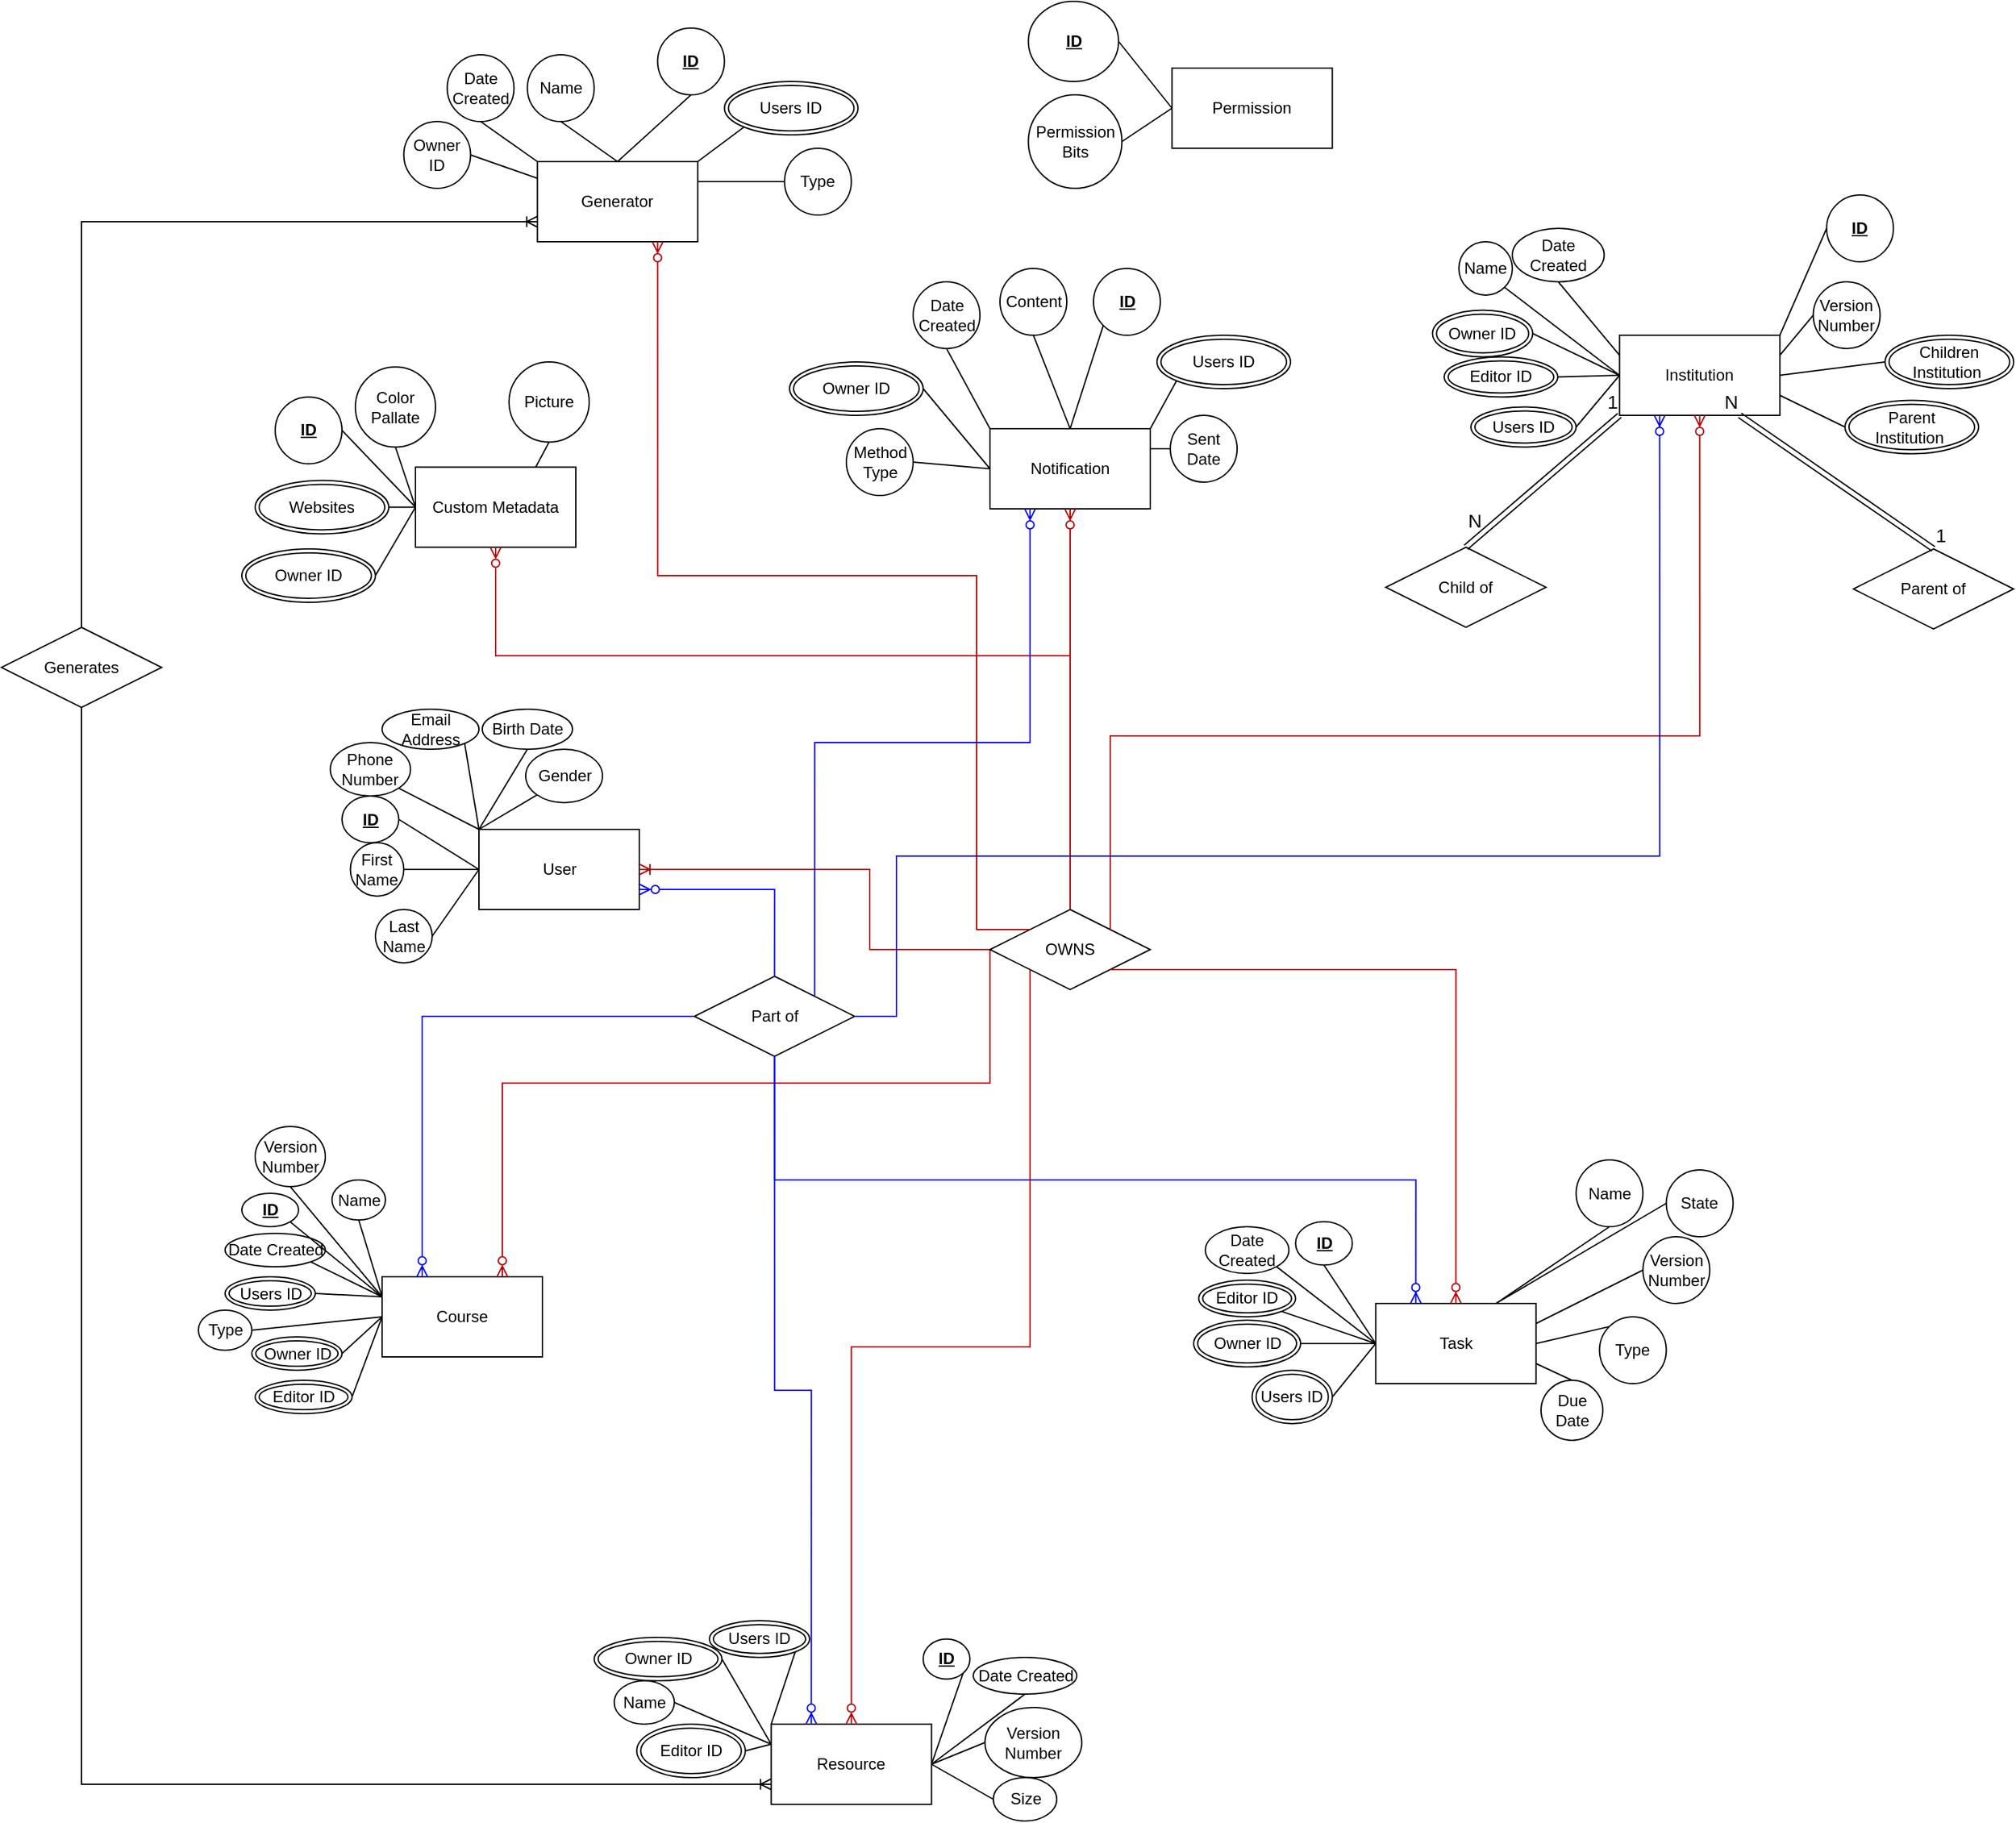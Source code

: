 <mxfile version="21.3.2" type="github">
  <diagram id="R2lEEEUBdFMjLlhIrx00" name="EduCare ER Diagram">
    <mxGraphModel dx="1199" dy="4493" grid="1" gridSize="10" guides="1" tooltips="1" connect="1" arrows="1" fold="1" page="1" pageScale="1" pageWidth="850" pageHeight="1100" math="0" shadow="0" extFonts="Permanent Marker^https://fonts.googleapis.com/css?family=Permanent+Marker">
      <root>
        <mxCell id="0" />
        <mxCell id="1" parent="0" />
        <mxCell id="qAD9C6_yxENJScpzOMfn-75" value="Permission" style="rounded=0;whiteSpace=wrap;html=1;" parent="1" vertex="1">
          <mxGeometry x="1836.25" y="-3240" width="120" height="60" as="geometry" />
        </mxCell>
        <mxCell id="qAD9C6_yxENJScpzOMfn-76" value="&lt;b&gt;&lt;u&gt;ID&lt;/u&gt;&lt;/b&gt;" style="ellipse;whiteSpace=wrap;html=1;" parent="1" vertex="1">
          <mxGeometry x="1728.75" y="-3290" width="67.5" height="60" as="geometry" />
        </mxCell>
        <mxCell id="qAD9C6_yxENJScpzOMfn-77" value="Permission Bits" style="ellipse;whiteSpace=wrap;html=1;" parent="1" vertex="1">
          <mxGeometry x="1728.75" y="-3220" width="70" height="70" as="geometry" />
        </mxCell>
        <mxCell id="qAD9C6_yxENJScpzOMfn-78" value="" style="endArrow=none;html=1;rounded=0;exitX=1;exitY=0.5;exitDx=0;exitDy=0;entryX=0;entryY=0.5;entryDx=0;entryDy=0;" parent="1" source="qAD9C6_yxENJScpzOMfn-76" target="qAD9C6_yxENJScpzOMfn-75" edge="1">
          <mxGeometry width="50" height="50" relative="1" as="geometry">
            <mxPoint x="797.5" y="-3095" as="sourcePoint" />
            <mxPoint x="907.5" y="-3090" as="targetPoint" />
          </mxGeometry>
        </mxCell>
        <mxCell id="qAD9C6_yxENJScpzOMfn-79" value="" style="endArrow=none;html=1;rounded=0;exitX=0;exitY=0.5;exitDx=0;exitDy=0;entryX=1;entryY=0.5;entryDx=0;entryDy=0;" parent="1" source="qAD9C6_yxENJScpzOMfn-75" target="qAD9C6_yxENJScpzOMfn-77" edge="1">
          <mxGeometry width="50" height="50" relative="1" as="geometry">
            <mxPoint x="1267.5" y="-3110" as="sourcePoint" />
            <mxPoint x="1177.5" y="-3130" as="targetPoint" />
          </mxGeometry>
        </mxCell>
        <mxCell id="_1YDt1llwY1Y_MfL7an--1" value="User" style="rounded=0;whiteSpace=wrap;html=1;" parent="1" vertex="1">
          <mxGeometry x="1317.5" y="-2670" width="120" height="60" as="geometry" />
        </mxCell>
        <mxCell id="_1YDt1llwY1Y_MfL7an--2" value="&lt;b&gt;&lt;u&gt;ID&lt;/u&gt;&lt;/b&gt;" style="ellipse;whiteSpace=wrap;html=1;" parent="1" vertex="1">
          <mxGeometry x="1215" y="-2695" width="42.5" height="35" as="geometry" />
        </mxCell>
        <mxCell id="_1YDt1llwY1Y_MfL7an--3" value="First Name" style="ellipse;whiteSpace=wrap;html=1;" parent="1" vertex="1">
          <mxGeometry x="1221.25" y="-2660" width="40" height="40" as="geometry" />
        </mxCell>
        <mxCell id="_1YDt1llwY1Y_MfL7an--4" value="Last Name" style="ellipse;whiteSpace=wrap;html=1;" parent="1" vertex="1">
          <mxGeometry x="1240" y="-2610" width="42.5" height="40" as="geometry" />
        </mxCell>
        <mxCell id="_1YDt1llwY1Y_MfL7an--5" value="Email Address" style="ellipse;whiteSpace=wrap;html=1;" parent="1" vertex="1">
          <mxGeometry x="1245" y="-2760" width="72.5" height="30" as="geometry" />
        </mxCell>
        <mxCell id="_1YDt1llwY1Y_MfL7an--6" value="Phone Number" style="ellipse;whiteSpace=wrap;html=1;" parent="1" vertex="1">
          <mxGeometry x="1206.25" y="-2735" width="60" height="40" as="geometry" />
        </mxCell>
        <mxCell id="_1YDt1llwY1Y_MfL7an--7" value="Birth Date" style="ellipse;whiteSpace=wrap;html=1;" parent="1" vertex="1">
          <mxGeometry x="1320" y="-2760" width="67.5" height="30" as="geometry" />
        </mxCell>
        <mxCell id="_1YDt1llwY1Y_MfL7an--8" value="Gender" style="ellipse;whiteSpace=wrap;html=1;" parent="1" vertex="1">
          <mxGeometry x="1352.5" y="-2730" width="57.5" height="40" as="geometry" />
        </mxCell>
        <mxCell id="_1YDt1llwY1Y_MfL7an--9" value="" style="endArrow=none;html=1;rounded=0;entryX=0;entryY=0;entryDx=0;entryDy=0;exitX=1;exitY=1;exitDx=0;exitDy=0;" parent="1" source="_1YDt1llwY1Y_MfL7an--5" target="_1YDt1llwY1Y_MfL7an--1" edge="1">
          <mxGeometry width="50" height="50" relative="1" as="geometry">
            <mxPoint x="1357.5" y="-2440" as="sourcePoint" />
            <mxPoint x="1407.5" y="-2490" as="targetPoint" />
          </mxGeometry>
        </mxCell>
        <mxCell id="_1YDt1llwY1Y_MfL7an--10" value="" style="endArrow=none;html=1;rounded=0;entryX=0;entryY=0.5;entryDx=0;entryDy=0;exitX=1;exitY=0.5;exitDx=0;exitDy=0;" parent="1" source="_1YDt1llwY1Y_MfL7an--2" target="_1YDt1llwY1Y_MfL7an--1" edge="1">
          <mxGeometry width="50" height="50" relative="1" as="geometry">
            <mxPoint x="1237.5" y="-2650" as="sourcePoint" />
            <mxPoint x="1327.5" y="-2630" as="targetPoint" />
          </mxGeometry>
        </mxCell>
        <mxCell id="_1YDt1llwY1Y_MfL7an--11" value="" style="endArrow=none;html=1;rounded=0;exitX=1;exitY=0.5;exitDx=0;exitDy=0;entryX=0;entryY=0.5;entryDx=0;entryDy=0;" parent="1" source="_1YDt1llwY1Y_MfL7an--3" target="_1YDt1llwY1Y_MfL7an--1" edge="1">
          <mxGeometry width="50" height="50" relative="1" as="geometry">
            <mxPoint x="1197.5" y="-2610" as="sourcePoint" />
            <mxPoint x="1297.5" y="-2590" as="targetPoint" />
          </mxGeometry>
        </mxCell>
        <mxCell id="_1YDt1llwY1Y_MfL7an--12" value="" style="endArrow=none;html=1;rounded=0;exitX=1;exitY=0.5;exitDx=0;exitDy=0;entryX=0;entryY=0.5;entryDx=0;entryDy=0;" parent="1" source="_1YDt1llwY1Y_MfL7an--4" target="_1YDt1llwY1Y_MfL7an--1" edge="1">
          <mxGeometry width="50" height="50" relative="1" as="geometry">
            <mxPoint x="1177.5" y="-2655" as="sourcePoint" />
            <mxPoint x="1287.5" y="-2560" as="targetPoint" />
          </mxGeometry>
        </mxCell>
        <mxCell id="_1YDt1llwY1Y_MfL7an--13" value="" style="endArrow=none;html=1;rounded=0;entryX=0;entryY=0;entryDx=0;entryDy=0;exitX=0.5;exitY=1;exitDx=0;exitDy=0;" parent="1" source="_1YDt1llwY1Y_MfL7an--7" target="_1YDt1llwY1Y_MfL7an--1" edge="1">
          <mxGeometry width="50" height="50" relative="1" as="geometry">
            <mxPoint x="1322.5" y="-2580" as="sourcePoint" />
            <mxPoint x="1442.5" y="-2515" as="targetPoint" />
          </mxGeometry>
        </mxCell>
        <mxCell id="_1YDt1llwY1Y_MfL7an--14" value="" style="endArrow=none;html=1;rounded=0;entryX=0;entryY=0;entryDx=0;entryDy=0;exitX=0;exitY=1;exitDx=0;exitDy=0;" parent="1" source="_1YDt1llwY1Y_MfL7an--8" target="_1YDt1llwY1Y_MfL7an--1" edge="1">
          <mxGeometry width="50" height="50" relative="1" as="geometry">
            <mxPoint x="1372.5" y="-2720" as="sourcePoint" />
            <mxPoint x="1372.5" y="-2690" as="targetPoint" />
          </mxGeometry>
        </mxCell>
        <mxCell id="_1YDt1llwY1Y_MfL7an--15" value="" style="endArrow=none;html=1;rounded=0;entryX=0;entryY=0;entryDx=0;entryDy=0;exitX=1;exitY=1;exitDx=0;exitDy=0;" parent="1" source="_1YDt1llwY1Y_MfL7an--6" target="_1YDt1llwY1Y_MfL7an--1" edge="1">
          <mxGeometry width="50" height="50" relative="1" as="geometry">
            <mxPoint x="1487.5" y="-2685" as="sourcePoint" />
            <mxPoint x="1387.5" y="-2660" as="targetPoint" />
          </mxGeometry>
        </mxCell>
        <mxCell id="_1YDt1llwY1Y_MfL7an--17" value="Notification" style="rounded=0;whiteSpace=wrap;html=1;" parent="1" vertex="1">
          <mxGeometry x="1700" y="-2970" width="120" height="60" as="geometry" />
        </mxCell>
        <mxCell id="_1YDt1llwY1Y_MfL7an--18" value="Content" style="ellipse;whiteSpace=wrap;html=1;" parent="1" vertex="1">
          <mxGeometry x="1707.5" y="-3090" width="50" height="50" as="geometry" />
        </mxCell>
        <mxCell id="_1YDt1llwY1Y_MfL7an--19" value="Date Created" style="ellipse;whiteSpace=wrap;html=1;" parent="1" vertex="1">
          <mxGeometry x="1642.5" y="-3080" width="50" height="50" as="geometry" />
        </mxCell>
        <mxCell id="_1YDt1llwY1Y_MfL7an--20" value="&lt;b&gt;&lt;u&gt;ID&lt;/u&gt;&lt;/b&gt;" style="ellipse;whiteSpace=wrap;html=1;" parent="1" vertex="1">
          <mxGeometry x="1777.5" y="-3090" width="50" height="50" as="geometry" />
        </mxCell>
        <mxCell id="_1YDt1llwY1Y_MfL7an--21" value="Sent Date" style="ellipse;whiteSpace=wrap;html=1;" parent="1" vertex="1">
          <mxGeometry x="1835" y="-2980" width="50" height="50" as="geometry" />
        </mxCell>
        <mxCell id="_1YDt1llwY1Y_MfL7an--22" value="Method Type" style="ellipse;whiteSpace=wrap;html=1;" parent="1" vertex="1">
          <mxGeometry x="1592.5" y="-2970" width="50" height="50" as="geometry" />
        </mxCell>
        <mxCell id="_1YDt1llwY1Y_MfL7an--23" value="" style="endArrow=none;html=1;rounded=0;exitX=0.5;exitY=1;exitDx=0;exitDy=0;entryX=0;entryY=0;entryDx=0;entryDy=0;" parent="1" source="_1YDt1llwY1Y_MfL7an--19" target="_1YDt1llwY1Y_MfL7an--17" edge="1">
          <mxGeometry width="50" height="50" relative="1" as="geometry">
            <mxPoint x="1292.5" y="-3115" as="sourcePoint" />
            <mxPoint x="1372.5" y="-3160" as="targetPoint" />
          </mxGeometry>
        </mxCell>
        <mxCell id="_1YDt1llwY1Y_MfL7an--24" value="" style="endArrow=none;html=1;rounded=0;exitX=0.5;exitY=1;exitDx=0;exitDy=0;entryX=0.5;entryY=0;entryDx=0;entryDy=0;" parent="1" source="_1YDt1llwY1Y_MfL7an--18" target="_1YDt1llwY1Y_MfL7an--17" edge="1">
          <mxGeometry width="50" height="50" relative="1" as="geometry">
            <mxPoint x="1657.5" y="-3020" as="sourcePoint" />
            <mxPoint x="1692.5" y="-2990" as="targetPoint" />
          </mxGeometry>
        </mxCell>
        <mxCell id="_1YDt1llwY1Y_MfL7an--25" value="" style="endArrow=none;html=1;rounded=0;exitX=0;exitY=1;exitDx=0;exitDy=0;entryX=0.5;entryY=0;entryDx=0;entryDy=0;" parent="1" source="_1YDt1llwY1Y_MfL7an--20" target="_1YDt1llwY1Y_MfL7an--17" edge="1">
          <mxGeometry width="50" height="50" relative="1" as="geometry">
            <mxPoint x="1747.5" y="-3030" as="sourcePoint" />
            <mxPoint x="1692.5" y="-2990" as="targetPoint" />
          </mxGeometry>
        </mxCell>
        <mxCell id="_1YDt1llwY1Y_MfL7an--26" value="" style="endArrow=none;html=1;rounded=0;exitX=0;exitY=0.5;exitDx=0;exitDy=0;entryX=1;entryY=0.25;entryDx=0;entryDy=0;" parent="1" source="_1YDt1llwY1Y_MfL7an--21" target="_1YDt1llwY1Y_MfL7an--17" edge="1">
          <mxGeometry width="50" height="50" relative="1" as="geometry">
            <mxPoint x="1902.5" y="-3015" as="sourcePoint" />
            <mxPoint x="1812.5" y="-2975" as="targetPoint" />
          </mxGeometry>
        </mxCell>
        <mxCell id="_1YDt1llwY1Y_MfL7an--27" value="" style="endArrow=none;html=1;rounded=0;exitX=0;exitY=0.5;exitDx=0;exitDy=0;entryX=1;entryY=0.5;entryDx=0;entryDy=0;" parent="1" source="_1YDt1llwY1Y_MfL7an--17" target="_1YDt1llwY1Y_MfL7an--22" edge="1">
          <mxGeometry width="50" height="50" relative="1" as="geometry">
            <mxPoint x="1902.5" y="-2955" as="sourcePoint" />
            <mxPoint x="1812.5" y="-2975" as="targetPoint" />
          </mxGeometry>
        </mxCell>
        <mxCell id="_1YDt1llwY1Y_MfL7an--29" value="" style="endArrow=none;html=1;rounded=0;exitX=1;exitY=0.5;exitDx=0;exitDy=0;entryX=0;entryY=0.5;entryDx=0;entryDy=0;" parent="1" source="_1YDt1llwY1Y_MfL7an--139" target="_1YDt1llwY1Y_MfL7an--17" edge="1">
          <mxGeometry width="50" height="50" relative="1" as="geometry">
            <mxPoint x="1652.5" y="-2995" as="sourcePoint" />
            <mxPoint x="1595" y="-3020" as="targetPoint" />
          </mxGeometry>
        </mxCell>
        <mxCell id="_1YDt1llwY1Y_MfL7an--30" value="Users ID" style="ellipse;shape=doubleEllipse;margin=3;whiteSpace=wrap;html=1;align=center;" parent="1" vertex="1">
          <mxGeometry x="1825" y="-3040" width="100" height="40" as="geometry" />
        </mxCell>
        <mxCell id="_1YDt1llwY1Y_MfL7an--31" value="" style="endArrow=none;html=1;rounded=0;exitX=0;exitY=1;exitDx=0;exitDy=0;entryX=1;entryY=0;entryDx=0;entryDy=0;" parent="1" source="_1YDt1llwY1Y_MfL7an--30" target="_1YDt1llwY1Y_MfL7an--17" edge="1">
          <mxGeometry width="50" height="50" relative="1" as="geometry">
            <mxPoint x="2311.5" y="-3140" as="sourcePoint" />
            <mxPoint x="1970.5" y="-3020" as="targetPoint" />
          </mxGeometry>
        </mxCell>
        <mxCell id="_1YDt1llwY1Y_MfL7an--46" value="Course" style="rounded=0;whiteSpace=wrap;html=1;" parent="1" vertex="1">
          <mxGeometry x="1245" y="-2335" width="120" height="60" as="geometry" />
        </mxCell>
        <mxCell id="_1YDt1llwY1Y_MfL7an--47" value="Name" style="ellipse;whiteSpace=wrap;html=1;" parent="1" vertex="1">
          <mxGeometry x="1207.5" y="-2407.5" width="40" height="30" as="geometry" />
        </mxCell>
        <mxCell id="_1YDt1llwY1Y_MfL7an--48" value="Date Created" style="ellipse;whiteSpace=wrap;html=1;" parent="1" vertex="1">
          <mxGeometry x="1127.5" y="-2367.5" width="75" height="25" as="geometry" />
        </mxCell>
        <mxCell id="_1YDt1llwY1Y_MfL7an--49" value="&lt;u&gt;&lt;b&gt;ID&lt;/b&gt;&lt;/u&gt;" style="ellipse;whiteSpace=wrap;html=1;" parent="1" vertex="1">
          <mxGeometry x="1140" y="-2397.5" width="42.5" height="25" as="geometry" />
        </mxCell>
        <mxCell id="_1YDt1llwY1Y_MfL7an--50" value="Version Number" style="ellipse;whiteSpace=wrap;html=1;" parent="1" vertex="1">
          <mxGeometry x="1150" y="-2447.5" width="52.5" height="45" as="geometry" />
        </mxCell>
        <mxCell id="_1YDt1llwY1Y_MfL7an--51" value="Type" style="ellipse;whiteSpace=wrap;html=1;" parent="1" vertex="1">
          <mxGeometry x="1107.5" y="-2310" width="40" height="30" as="geometry" />
        </mxCell>
        <mxCell id="_1YDt1llwY1Y_MfL7an--52" value="" style="endArrow=none;html=1;rounded=0;exitX=1;exitY=0.5;exitDx=0;exitDy=0;entryX=0;entryY=0.5;entryDx=0;entryDy=0;" parent="1" source="_1YDt1llwY1Y_MfL7an--58" target="_1YDt1llwY1Y_MfL7an--46" edge="1">
          <mxGeometry width="50" height="50" relative="1" as="geometry">
            <mxPoint x="1200" y="-2337.5" as="sourcePoint" />
            <mxPoint x="1110" y="-2267.5" as="targetPoint" />
          </mxGeometry>
        </mxCell>
        <mxCell id="_1YDt1llwY1Y_MfL7an--53" value="" style="endArrow=none;html=1;rounded=0;exitX=1;exitY=1;exitDx=0;exitDy=0;entryX=0;entryY=0.25;entryDx=0;entryDy=0;" parent="1" source="_1YDt1llwY1Y_MfL7an--48" target="_1YDt1llwY1Y_MfL7an--46" edge="1">
          <mxGeometry width="50" height="50" relative="1" as="geometry">
            <mxPoint x="860" y="-2447.5" as="sourcePoint" />
            <mxPoint x="940" y="-2492.5" as="targetPoint" />
          </mxGeometry>
        </mxCell>
        <mxCell id="_1YDt1llwY1Y_MfL7an--54" value="" style="endArrow=none;html=1;rounded=0;exitX=0.5;exitY=1;exitDx=0;exitDy=0;entryX=0;entryY=0.25;entryDx=0;entryDy=0;" parent="1" source="_1YDt1llwY1Y_MfL7an--47" target="_1YDt1llwY1Y_MfL7an--46" edge="1">
          <mxGeometry width="50" height="50" relative="1" as="geometry">
            <mxPoint x="1225" y="-2352.5" as="sourcePoint" />
            <mxPoint x="1237.5" y="-2317.5" as="targetPoint" />
          </mxGeometry>
        </mxCell>
        <mxCell id="_1YDt1llwY1Y_MfL7an--55" value="" style="endArrow=none;html=1;rounded=0;exitX=1;exitY=1;exitDx=0;exitDy=0;entryX=0;entryY=0.25;entryDx=0;entryDy=0;" parent="1" source="_1YDt1llwY1Y_MfL7an--49" target="_1YDt1llwY1Y_MfL7an--46" edge="1">
          <mxGeometry width="50" height="50" relative="1" as="geometry">
            <mxPoint x="1090" y="-2397.5" as="sourcePoint" />
            <mxPoint x="1020" y="-2370" as="targetPoint" />
          </mxGeometry>
        </mxCell>
        <mxCell id="_1YDt1llwY1Y_MfL7an--56" value="" style="endArrow=none;html=1;rounded=0;exitX=1;exitY=0.5;exitDx=0;exitDy=0;entryX=0;entryY=0.5;entryDx=0;entryDy=0;" parent="1" source="_1YDt1llwY1Y_MfL7an--51" target="_1YDt1llwY1Y_MfL7an--46" edge="1">
          <mxGeometry width="50" height="50" relative="1" as="geometry">
            <mxPoint x="1405" y="-2362.5" as="sourcePoint" />
            <mxPoint x="1320" y="-2322.5" as="targetPoint" />
          </mxGeometry>
        </mxCell>
        <mxCell id="_1YDt1llwY1Y_MfL7an--57" value="" style="endArrow=none;html=1;rounded=0;exitX=0.5;exitY=1;exitDx=0;exitDy=0;entryX=0;entryY=0.25;entryDx=0;entryDy=0;" parent="1" source="_1YDt1llwY1Y_MfL7an--50" target="_1YDt1llwY1Y_MfL7an--46" edge="1">
          <mxGeometry width="50" height="50" relative="1" as="geometry">
            <mxPoint x="1470" y="-2347.5" as="sourcePoint" />
            <mxPoint x="1380" y="-2307.5" as="targetPoint" />
          </mxGeometry>
        </mxCell>
        <mxCell id="_1YDt1llwY1Y_MfL7an--58" value="Owner ID" style="ellipse;shape=doubleEllipse;margin=3;whiteSpace=wrap;html=1;align=center;" parent="1" vertex="1">
          <mxGeometry x="1147.5" y="-2290" width="67.5" height="25" as="geometry" />
        </mxCell>
        <mxCell id="_1YDt1llwY1Y_MfL7an--59" value="Editor ID" style="ellipse;shape=doubleEllipse;margin=3;whiteSpace=wrap;html=1;align=center;" parent="1" vertex="1">
          <mxGeometry x="1150" y="-2257.5" width="72.5" height="25" as="geometry" />
        </mxCell>
        <mxCell id="_1YDt1llwY1Y_MfL7an--60" value="" style="endArrow=none;html=1;rounded=0;exitX=1;exitY=0.5;exitDx=0;exitDy=0;entryX=0;entryY=0.5;entryDx=0;entryDy=0;" parent="1" source="_1YDt1llwY1Y_MfL7an--59" target="_1YDt1llwY1Y_MfL7an--46" edge="1">
          <mxGeometry width="50" height="50" relative="1" as="geometry">
            <mxPoint x="1210" y="-2327.5" as="sourcePoint" />
            <mxPoint x="1260.5" y="-2292.5" as="targetPoint" />
          </mxGeometry>
        </mxCell>
        <mxCell id="_1YDt1llwY1Y_MfL7an--61" value="Users ID" style="ellipse;shape=doubleEllipse;margin=3;whiteSpace=wrap;html=1;align=center;" parent="1" vertex="1">
          <mxGeometry x="1127.5" y="-2335" width="67.5" height="25" as="geometry" />
        </mxCell>
        <mxCell id="_1YDt1llwY1Y_MfL7an--62" value="" style="endArrow=none;html=1;rounded=0;exitX=1;exitY=0.5;exitDx=0;exitDy=0;entryX=0;entryY=0.25;entryDx=0;entryDy=0;" parent="1" source="_1YDt1llwY1Y_MfL7an--61" target="_1YDt1llwY1Y_MfL7an--46" edge="1">
          <mxGeometry width="50" height="50" relative="1" as="geometry">
            <mxPoint x="1225.5" y="-2292.5" as="sourcePoint" />
            <mxPoint x="1260.5" y="-2292.5" as="targetPoint" />
          </mxGeometry>
        </mxCell>
        <mxCell id="_1YDt1llwY1Y_MfL7an--63" value="" style="edgeStyle=elbowEdgeStyle;fontSize=12;html=1;endArrow=ERzeroToMany;startArrow=none;rounded=0;exitX=0;exitY=0.5;exitDx=0;exitDy=0;entryX=0.75;entryY=0;entryDx=0;entryDy=0;elbow=vertical;startFill=0;endFill=0;strokeColor=#BA0000;" parent="1" source="_1YDt1llwY1Y_MfL7an--65" target="_1YDt1llwY1Y_MfL7an--46" edge="1">
          <mxGeometry width="100" height="100" relative="1" as="geometry">
            <mxPoint x="1890" y="-2580" as="sourcePoint" />
            <mxPoint x="1880" y="-2380" as="targetPoint" />
            <Array as="points">
              <mxPoint x="1520" y="-2480" />
            </Array>
          </mxGeometry>
        </mxCell>
        <mxCell id="_1YDt1llwY1Y_MfL7an--66" value="" style="edgeStyle=elbowEdgeStyle;fontSize=12;html=1;endArrow=none;startArrow=ERoneToMany;rounded=0;exitX=1;exitY=0.5;exitDx=0;exitDy=0;entryX=0;entryY=0.5;entryDx=0;entryDy=0;endFill=0;startFill=0;strokeColor=#BA0000;" parent="1" source="_1YDt1llwY1Y_MfL7an--1" target="_1YDt1llwY1Y_MfL7an--65" edge="1">
          <mxGeometry width="100" height="100" relative="1" as="geometry">
            <mxPoint x="1438" y="-2640" as="sourcePoint" />
            <mxPoint x="1638" y="-2387" as="targetPoint" />
            <Array as="points">
              <mxPoint x="1610" y="-2580" />
            </Array>
          </mxGeometry>
        </mxCell>
        <mxCell id="_1YDt1llwY1Y_MfL7an--65" value="OWNS" style="shape=rhombus;perimeter=rhombusPerimeter;whiteSpace=wrap;html=1;align=center;" parent="1" vertex="1">
          <mxGeometry x="1700" y="-2610" width="120" height="60" as="geometry" />
        </mxCell>
        <mxCell id="_1YDt1llwY1Y_MfL7an--68" value="" style="edgeStyle=orthogonalEdgeStyle;fontSize=12;html=1;endArrow=ERzeroToMany;endFill=1;startArrow=none;rounded=0;entryX=1;entryY=0.75;entryDx=0;entryDy=0;exitX=0.5;exitY=0;exitDx=0;exitDy=0;startFill=0;strokeColor=#0000FF;" parent="1" source="_1YDt1llwY1Y_MfL7an--71" target="_1YDt1llwY1Y_MfL7an--1" edge="1">
          <mxGeometry width="100" height="100" relative="1" as="geometry">
            <mxPoint x="1450" y="-2560" as="sourcePoint" />
            <mxPoint x="1680" y="-2570" as="targetPoint" />
          </mxGeometry>
        </mxCell>
        <mxCell id="_1YDt1llwY1Y_MfL7an--72" value="" style="edgeStyle=orthogonalEdgeStyle;fontSize=12;html=1;endArrow=none;endFill=0;startArrow=ERzeroToMany;rounded=0;entryX=0;entryY=0.5;entryDx=0;entryDy=0;exitX=0.25;exitY=0;exitDx=0;exitDy=0;strokeColor=#0000FF;" parent="1" source="_1YDt1llwY1Y_MfL7an--46" target="_1YDt1llwY1Y_MfL7an--71" edge="1">
          <mxGeometry width="100" height="100" relative="1" as="geometry">
            <mxPoint x="1593" y="-2364.5" as="sourcePoint" />
            <mxPoint x="1347.5" y="-2497.5" as="targetPoint" />
          </mxGeometry>
        </mxCell>
        <mxCell id="_1YDt1llwY1Y_MfL7an--71" value="Part of" style="shape=rhombus;perimeter=rhombusPerimeter;whiteSpace=wrap;html=1;align=center;" parent="1" vertex="1">
          <mxGeometry x="1478.75" y="-2560" width="120" height="60" as="geometry" />
        </mxCell>
        <mxCell id="_1YDt1llwY1Y_MfL7an--73" value="Task" style="rounded=0;whiteSpace=wrap;html=1;" parent="1" vertex="1">
          <mxGeometry x="1988.75" y="-2315" width="120" height="60" as="geometry" />
        </mxCell>
        <mxCell id="_1YDt1llwY1Y_MfL7an--74" value="&lt;b&gt;&lt;u&gt;ID&lt;/u&gt;&lt;/b&gt;" style="ellipse;whiteSpace=wrap;html=1;" parent="1" vertex="1">
          <mxGeometry x="1928.75" y="-2376.25" width="42.5" height="32.5" as="geometry" />
        </mxCell>
        <mxCell id="_1YDt1llwY1Y_MfL7an--75" value="" style="endArrow=none;html=1;rounded=0;exitX=0.5;exitY=1;exitDx=0;exitDy=0;entryX=0;entryY=0.5;entryDx=0;entryDy=0;" parent="1" source="_1YDt1llwY1Y_MfL7an--74" target="_1YDt1llwY1Y_MfL7an--73" edge="1">
          <mxGeometry width="50" height="50" relative="1" as="geometry">
            <mxPoint x="1963.75" y="-2395" as="sourcePoint" />
            <mxPoint x="1988.75" y="-2345" as="targetPoint" />
          </mxGeometry>
        </mxCell>
        <mxCell id="_1YDt1llwY1Y_MfL7an--76" value="Name" style="ellipse;whiteSpace=wrap;html=1;" parent="1" vertex="1">
          <mxGeometry x="2138.75" y="-2422.5" width="50" height="50" as="geometry" />
        </mxCell>
        <mxCell id="_1YDt1llwY1Y_MfL7an--77" value="Date Created" style="ellipse;whiteSpace=wrap;html=1;" parent="1" vertex="1">
          <mxGeometry x="1861.25" y="-2372.5" width="62.5" height="35" as="geometry" />
        </mxCell>
        <mxCell id="_1YDt1llwY1Y_MfL7an--78" value="Type" style="ellipse;whiteSpace=wrap;html=1;" parent="1" vertex="1">
          <mxGeometry x="2156.25" y="-2305" width="50" height="50" as="geometry" />
        </mxCell>
        <mxCell id="_1YDt1llwY1Y_MfL7an--79" value="Version Number" style="ellipse;whiteSpace=wrap;html=1;" parent="1" vertex="1">
          <mxGeometry x="2188.75" y="-2365" width="50" height="50" as="geometry" />
        </mxCell>
        <mxCell id="_1YDt1llwY1Y_MfL7an--80" value="Due Date" style="ellipse;whiteSpace=wrap;html=1;" parent="1" vertex="1">
          <mxGeometry x="2112.5" y="-2257.5" width="46.25" height="45" as="geometry" />
        </mxCell>
        <mxCell id="_1YDt1llwY1Y_MfL7an--81" value="State" style="ellipse;whiteSpace=wrap;html=1;" parent="1" vertex="1">
          <mxGeometry x="2206.25" y="-2415" width="50" height="50" as="geometry" />
        </mxCell>
        <mxCell id="_1YDt1llwY1Y_MfL7an--82" value="" style="endArrow=none;html=1;rounded=0;exitX=1;exitY=1;exitDx=0;exitDy=0;entryX=0;entryY=0.5;entryDx=0;entryDy=0;" parent="1" source="_1YDt1llwY1Y_MfL7an--77" target="_1YDt1llwY1Y_MfL7an--73" edge="1">
          <mxGeometry width="50" height="50" relative="1" as="geometry">
            <mxPoint x="2013.75" y="-2405" as="sourcePoint" />
            <mxPoint x="2018.75" y="-2345" as="targetPoint" />
          </mxGeometry>
        </mxCell>
        <mxCell id="_1YDt1llwY1Y_MfL7an--83" value="" style="endArrow=none;html=1;rounded=0;exitX=0.5;exitY=1;exitDx=0;exitDy=0;entryX=0.75;entryY=0;entryDx=0;entryDy=0;" parent="1" source="_1YDt1llwY1Y_MfL7an--76" target="_1YDt1llwY1Y_MfL7an--73" edge="1">
          <mxGeometry width="50" height="50" relative="1" as="geometry">
            <mxPoint x="2068.75" y="-2385" as="sourcePoint" />
            <mxPoint x="2048.75" y="-2345" as="targetPoint" />
          </mxGeometry>
        </mxCell>
        <mxCell id="_1YDt1llwY1Y_MfL7an--84" value="" style="endArrow=none;html=1;rounded=0;exitX=0;exitY=0.5;exitDx=0;exitDy=0;entryX=0.75;entryY=0;entryDx=0;entryDy=0;" parent="1" source="_1YDt1llwY1Y_MfL7an--81" target="_1YDt1llwY1Y_MfL7an--73" edge="1">
          <mxGeometry width="50" height="50" relative="1" as="geometry">
            <mxPoint x="2133.75" y="-2385" as="sourcePoint" />
            <mxPoint x="2048.75" y="-2345" as="targetPoint" />
          </mxGeometry>
        </mxCell>
        <mxCell id="_1YDt1llwY1Y_MfL7an--85" value="" style="endArrow=none;html=1;rounded=0;exitX=0;exitY=0.5;exitDx=0;exitDy=0;entryX=1;entryY=0.25;entryDx=0;entryDy=0;" parent="1" source="_1YDt1llwY1Y_MfL7an--79" target="_1YDt1llwY1Y_MfL7an--73" edge="1">
          <mxGeometry width="50" height="50" relative="1" as="geometry">
            <mxPoint x="2168.75" y="-2380" as="sourcePoint" />
            <mxPoint x="2078.75" y="-2345" as="targetPoint" />
          </mxGeometry>
        </mxCell>
        <mxCell id="_1YDt1llwY1Y_MfL7an--86" value="" style="endArrow=none;html=1;rounded=0;exitX=0;exitY=0;exitDx=0;exitDy=0;entryX=1;entryY=0.5;entryDx=0;entryDy=0;" parent="1" source="_1YDt1llwY1Y_MfL7an--78" target="_1YDt1llwY1Y_MfL7an--73" edge="1">
          <mxGeometry width="50" height="50" relative="1" as="geometry">
            <mxPoint x="2198.75" y="-2320" as="sourcePoint" />
            <mxPoint x="2108.75" y="-2330" as="targetPoint" />
          </mxGeometry>
        </mxCell>
        <mxCell id="_1YDt1llwY1Y_MfL7an--87" value="" style="endArrow=none;html=1;rounded=0;exitX=0.5;exitY=0;exitDx=0;exitDy=0;entryX=1;entryY=0.75;entryDx=0;entryDy=0;" parent="1" source="_1YDt1llwY1Y_MfL7an--80" target="_1YDt1llwY1Y_MfL7an--73" edge="1">
          <mxGeometry width="50" height="50" relative="1" as="geometry">
            <mxPoint x="2145.75" y="-2298" as="sourcePoint" />
            <mxPoint x="2108.75" y="-2315" as="targetPoint" />
          </mxGeometry>
        </mxCell>
        <mxCell id="_1YDt1llwY1Y_MfL7an--88" value="" style="endArrow=none;html=1;rounded=0;exitX=1;exitY=0.5;exitDx=0;exitDy=0;entryX=0;entryY=0.5;entryDx=0;entryDy=0;" parent="1" source="_1YDt1llwY1Y_MfL7an--89" target="_1YDt1llwY1Y_MfL7an--73" edge="1">
          <mxGeometry width="50" height="50" relative="1" as="geometry">
            <mxPoint x="1908.75" y="-2365" as="sourcePoint" />
            <mxPoint x="1999.25" y="-2605" as="targetPoint" />
          </mxGeometry>
        </mxCell>
        <mxCell id="_1YDt1llwY1Y_MfL7an--89" value="Owner ID" style="ellipse;shape=doubleEllipse;margin=3;whiteSpace=wrap;html=1;align=center;" parent="1" vertex="1">
          <mxGeometry x="1852.5" y="-2302.5" width="80" height="35" as="geometry" />
        </mxCell>
        <mxCell id="_1YDt1llwY1Y_MfL7an--90" value="Editor ID" style="ellipse;shape=doubleEllipse;margin=3;whiteSpace=wrap;html=1;align=center;" parent="1" vertex="1">
          <mxGeometry x="1856.25" y="-2332.5" width="72.5" height="27.5" as="geometry" />
        </mxCell>
        <mxCell id="_1YDt1llwY1Y_MfL7an--91" value="" style="endArrow=none;html=1;rounded=0;exitX=1;exitY=1;exitDx=0;exitDy=0;entryX=0;entryY=0.5;entryDx=0;entryDy=0;" parent="1" source="_1YDt1llwY1Y_MfL7an--90" target="_1YDt1llwY1Y_MfL7an--73" edge="1">
          <mxGeometry width="50" height="50" relative="1" as="geometry">
            <mxPoint x="1973.75" y="-2467.5" as="sourcePoint" />
            <mxPoint x="2006.25" y="-2327.5" as="targetPoint" />
          </mxGeometry>
        </mxCell>
        <mxCell id="_1YDt1llwY1Y_MfL7an--92" value="Users ID" style="ellipse;shape=doubleEllipse;margin=3;whiteSpace=wrap;html=1;align=center;" parent="1" vertex="1">
          <mxGeometry x="1896.25" y="-2265" width="60" height="40" as="geometry" />
        </mxCell>
        <mxCell id="_1YDt1llwY1Y_MfL7an--93" value="" style="endArrow=none;html=1;rounded=0;exitX=1;exitY=0.5;exitDx=0;exitDy=0;entryX=0;entryY=0.5;entryDx=0;entryDy=0;" parent="1" source="_1YDt1llwY1Y_MfL7an--92" target="_1YDt1llwY1Y_MfL7an--73" edge="1">
          <mxGeometry width="50" height="50" relative="1" as="geometry">
            <mxPoint x="2359.25" y="-2395" as="sourcePoint" />
            <mxPoint x="2384.25" y="-2420" as="targetPoint" />
          </mxGeometry>
        </mxCell>
        <mxCell id="_1YDt1llwY1Y_MfL7an--98" value="" style="edgeStyle=orthogonalEdgeStyle;fontSize=12;html=1;endArrow=ERzeroToMany;startArrow=none;rounded=0;elbow=vertical;startFill=0;endFill=0;exitX=1;exitY=1;exitDx=0;exitDy=0;entryX=0.5;entryY=0;entryDx=0;entryDy=0;strokeColor=#BA0000;" parent="1" source="_1YDt1llwY1Y_MfL7an--65" target="_1YDt1llwY1Y_MfL7an--73" edge="1">
          <mxGeometry width="100" height="100" relative="1" as="geometry">
            <mxPoint x="1650" y="-2430" as="sourcePoint" />
            <mxPoint x="1830" y="-2390" as="targetPoint" />
          </mxGeometry>
        </mxCell>
        <mxCell id="_1YDt1llwY1Y_MfL7an--99" value="" style="edgeStyle=orthogonalEdgeStyle;fontSize=12;html=1;endArrow=ERzeroToMany;startArrow=none;rounded=0;elbow=vertical;startFill=0;endFill=0;exitX=0.5;exitY=0;exitDx=0;exitDy=0;entryX=0.5;entryY=1;entryDx=0;entryDy=0;strokeColor=#BA0000;" parent="1" source="_1YDt1llwY1Y_MfL7an--65" target="_1YDt1llwY1Y_MfL7an--17" edge="1">
          <mxGeometry width="100" height="100" relative="1" as="geometry">
            <mxPoint x="1731.99" y="-2700" as="sourcePoint" />
            <mxPoint x="2051.99" y="-2706" as="targetPoint" />
          </mxGeometry>
        </mxCell>
        <mxCell id="_1YDt1llwY1Y_MfL7an--101" value="" style="edgeStyle=orthogonalEdgeStyle;fontSize=12;html=1;endArrow=none;endFill=0;startArrow=ERzeroToMany;rounded=0;entryX=0.5;entryY=1;entryDx=0;entryDy=0;exitX=0.25;exitY=0;exitDx=0;exitDy=0;strokeColor=#0000FF;" parent="1" source="_1YDt1llwY1Y_MfL7an--73" target="_1YDt1llwY1Y_MfL7an--71" edge="1">
          <mxGeometry width="100" height="100" relative="1" as="geometry">
            <mxPoint x="1610" y="-2169.5" as="sourcePoint" />
            <mxPoint x="1683" y="-2332.5" as="targetPoint" />
          </mxGeometry>
        </mxCell>
        <mxCell id="_1YDt1llwY1Y_MfL7an--102" value="Institution" style="rounded=0;whiteSpace=wrap;html=1;" parent="1" vertex="1">
          <mxGeometry x="2171.25" y="-3040" width="120" height="60" as="geometry" />
        </mxCell>
        <mxCell id="_1YDt1llwY1Y_MfL7an--103" value="Name" style="ellipse;whiteSpace=wrap;html=1;" parent="1" vertex="1">
          <mxGeometry x="2051" y="-3110" width="40" height="40" as="geometry" />
        </mxCell>
        <mxCell id="_1YDt1llwY1Y_MfL7an--104" value="Date Created" style="ellipse;whiteSpace=wrap;html=1;" parent="1" vertex="1">
          <mxGeometry x="2091" y="-3120" width="68.75" height="40" as="geometry" />
        </mxCell>
        <mxCell id="_1YDt1llwY1Y_MfL7an--105" value="&lt;u&gt;&lt;b&gt;ID&lt;/b&gt;&lt;/u&gt;" style="ellipse;whiteSpace=wrap;html=1;" parent="1" vertex="1">
          <mxGeometry x="2326.25" y="-3145" width="50" height="50" as="geometry" />
        </mxCell>
        <mxCell id="_1YDt1llwY1Y_MfL7an--106" value="Version Number" style="ellipse;whiteSpace=wrap;html=1;" parent="1" vertex="1">
          <mxGeometry x="2316.25" y="-3080" width="50" height="50" as="geometry" />
        </mxCell>
        <mxCell id="_1YDt1llwY1Y_MfL7an--107" value="" style="endArrow=none;html=1;rounded=0;exitX=0.5;exitY=1;exitDx=0;exitDy=0;entryX=0;entryY=0.25;entryDx=0;entryDy=0;" parent="1" source="_1YDt1llwY1Y_MfL7an--104" target="_1YDt1llwY1Y_MfL7an--102" edge="1">
          <mxGeometry width="50" height="50" relative="1" as="geometry">
            <mxPoint x="1763.75" y="-3165" as="sourcePoint" />
            <mxPoint x="1843.75" y="-3210" as="targetPoint" />
          </mxGeometry>
        </mxCell>
        <mxCell id="_1YDt1llwY1Y_MfL7an--108" value="" style="endArrow=none;html=1;rounded=0;exitX=1;exitY=1;exitDx=0;exitDy=0;entryX=0;entryY=0.5;entryDx=0;entryDy=0;" parent="1" source="_1YDt1llwY1Y_MfL7an--103" target="_1YDt1llwY1Y_MfL7an--102" edge="1">
          <mxGeometry width="50" height="50" relative="1" as="geometry">
            <mxPoint x="2128.75" y="-3070" as="sourcePoint" />
            <mxPoint x="2163.75" y="-3040" as="targetPoint" />
          </mxGeometry>
        </mxCell>
        <mxCell id="_1YDt1llwY1Y_MfL7an--109" value="" style="endArrow=none;html=1;rounded=0;exitX=0;exitY=0.5;exitDx=0;exitDy=0;entryX=1;entryY=0;entryDx=0;entryDy=0;" parent="1" source="_1YDt1llwY1Y_MfL7an--105" target="_1YDt1llwY1Y_MfL7an--102" edge="1">
          <mxGeometry width="50" height="50" relative="1" as="geometry">
            <mxPoint x="2218.75" y="-3080" as="sourcePoint" />
            <mxPoint x="2163.75" y="-3040" as="targetPoint" />
          </mxGeometry>
        </mxCell>
        <mxCell id="_1YDt1llwY1Y_MfL7an--110" value="" style="endArrow=none;html=1;rounded=0;exitX=0;exitY=0.5;exitDx=0;exitDy=0;entryX=1;entryY=0.25;entryDx=0;entryDy=0;" parent="1" source="_1YDt1llwY1Y_MfL7an--106" target="_1YDt1llwY1Y_MfL7an--102" edge="1">
          <mxGeometry width="50" height="50" relative="1" as="geometry">
            <mxPoint x="2373.75" y="-3065" as="sourcePoint" />
            <mxPoint x="2291" y="-3040" as="targetPoint" />
          </mxGeometry>
        </mxCell>
        <mxCell id="_1YDt1llwY1Y_MfL7an--111" value="Owner ID" style="ellipse;shape=doubleEllipse;margin=3;whiteSpace=wrap;html=1;align=center;" parent="1" vertex="1">
          <mxGeometry x="2031.25" y="-3058.75" width="75" height="35" as="geometry" />
        </mxCell>
        <mxCell id="_1YDt1llwY1Y_MfL7an--112" value="" style="endArrow=none;html=1;rounded=0;exitX=1;exitY=0.5;exitDx=0;exitDy=0;entryX=0;entryY=0.5;entryDx=0;entryDy=0;" parent="1" source="_1YDt1llwY1Y_MfL7an--111" target="_1YDt1llwY1Y_MfL7an--102" edge="1">
          <mxGeometry width="50" height="50" relative="1" as="geometry">
            <mxPoint x="2153.75" y="-3335" as="sourcePoint" />
            <mxPoint x="2133.75" y="-3055" as="targetPoint" />
          </mxGeometry>
        </mxCell>
        <mxCell id="_1YDt1llwY1Y_MfL7an--113" value="Editor ID" style="ellipse;shape=doubleEllipse;margin=3;whiteSpace=wrap;html=1;align=center;" parent="1" vertex="1">
          <mxGeometry x="2040" y="-3023.75" width="85" height="30" as="geometry" />
        </mxCell>
        <mxCell id="_1YDt1llwY1Y_MfL7an--114" value="" style="endArrow=none;html=1;rounded=0;exitX=1;exitY=0.5;exitDx=0;exitDy=0;entryX=0;entryY=0.5;entryDx=0;entryDy=0;" parent="1" source="_1YDt1llwY1Y_MfL7an--113" target="_1YDt1llwY1Y_MfL7an--102" edge="1">
          <mxGeometry width="50" height="50" relative="1" as="geometry">
            <mxPoint x="2045.75" y="-3212.5" as="sourcePoint" />
            <mxPoint x="2051.25" y="-3100" as="targetPoint" />
          </mxGeometry>
        </mxCell>
        <mxCell id="_1YDt1llwY1Y_MfL7an--115" value="Users ID" style="ellipse;shape=doubleEllipse;margin=3;whiteSpace=wrap;html=1;align=center;" parent="1" vertex="1">
          <mxGeometry x="2060" y="-2986.25" width="78.75" height="30" as="geometry" />
        </mxCell>
        <mxCell id="_1YDt1llwY1Y_MfL7an--116" value="" style="endArrow=none;html=1;rounded=0;exitX=1;exitY=0.5;exitDx=0;exitDy=0;entryX=0;entryY=0.5;entryDx=0;entryDy=0;" parent="1" source="_1YDt1llwY1Y_MfL7an--115" target="_1YDt1llwY1Y_MfL7an--102" edge="1">
          <mxGeometry width="50" height="50" relative="1" as="geometry">
            <mxPoint x="2580.25" y="-3030" as="sourcePoint" />
            <mxPoint x="2200.25" y="-2960" as="targetPoint" />
          </mxGeometry>
        </mxCell>
        <mxCell id="_1YDt1llwY1Y_MfL7an--117" value="Parent Institution&amp;nbsp;" style="ellipse;shape=doubleEllipse;margin=3;whiteSpace=wrap;html=1;align=center;" parent="1" vertex="1">
          <mxGeometry x="2340" y="-2991.25" width="100" height="40" as="geometry" />
        </mxCell>
        <mxCell id="_1YDt1llwY1Y_MfL7an--118" value="" style="endArrow=none;html=1;rounded=0;exitX=0;exitY=0.5;exitDx=0;exitDy=0;entryX=1;entryY=0.75;entryDx=0;entryDy=0;" parent="1" source="_1YDt1llwY1Y_MfL7an--117" edge="1" target="_1YDt1llwY1Y_MfL7an--102">
          <mxGeometry width="50" height="50" relative="1" as="geometry">
            <mxPoint x="2426.25" y="-2980" as="sourcePoint" />
            <mxPoint x="2296.25" y="-3010" as="targetPoint" />
          </mxGeometry>
        </mxCell>
        <mxCell id="_1YDt1llwY1Y_MfL7an--119" value="Children Institution&amp;nbsp;" style="ellipse;shape=doubleEllipse;margin=3;whiteSpace=wrap;html=1;align=center;" parent="1" vertex="1">
          <mxGeometry x="2370" y="-3040" width="96.25" height="40" as="geometry" />
        </mxCell>
        <mxCell id="_1YDt1llwY1Y_MfL7an--120" value="" style="endArrow=none;html=1;rounded=0;exitX=0;exitY=0.5;exitDx=0;exitDy=0;entryX=1;entryY=0.5;entryDx=0;entryDy=0;" parent="1" source="_1YDt1llwY1Y_MfL7an--119" edge="1" target="_1YDt1llwY1Y_MfL7an--102">
          <mxGeometry width="50" height="50" relative="1" as="geometry">
            <mxPoint x="2158.75" y="-2940" as="sourcePoint" />
            <mxPoint x="2296.25" y="-3020" as="targetPoint" />
          </mxGeometry>
        </mxCell>
        <mxCell id="_1YDt1llwY1Y_MfL7an--121" value="" style="edgeStyle=orthogonalEdgeStyle;fontSize=12;html=1;endArrow=ERzeroToMany;startArrow=none;rounded=0;elbow=vertical;startFill=0;endFill=0;exitX=1;exitY=0;exitDx=0;exitDy=0;entryX=0.5;entryY=1;entryDx=0;entryDy=0;strokeColor=#BA0000;" parent="1" source="_1YDt1llwY1Y_MfL7an--65" target="_1YDt1llwY1Y_MfL7an--102" edge="1">
          <mxGeometry width="100" height="100" relative="1" as="geometry">
            <mxPoint x="1830" y="-2570" as="sourcePoint" />
            <mxPoint x="2006" y="-2322" as="targetPoint" />
            <Array as="points">
              <mxPoint x="1790" y="-2740" />
              <mxPoint x="2231" y="-2740" />
            </Array>
          </mxGeometry>
        </mxCell>
        <mxCell id="_1YDt1llwY1Y_MfL7an--122" value="Resource" style="rounded=0;whiteSpace=wrap;html=1;" parent="1" vertex="1">
          <mxGeometry x="1536.25" y="-2000" width="120" height="60" as="geometry" />
        </mxCell>
        <mxCell id="_1YDt1llwY1Y_MfL7an--123" value="Name" style="ellipse;whiteSpace=wrap;html=1;" parent="1" vertex="1">
          <mxGeometry x="1418.75" y="-2032.5" width="45" height="32.5" as="geometry" />
        </mxCell>
        <mxCell id="_1YDt1llwY1Y_MfL7an--124" value="Date Created" style="ellipse;whiteSpace=wrap;html=1;" parent="1" vertex="1">
          <mxGeometry x="1687.5" y="-2050" width="77.5" height="27.5" as="geometry" />
        </mxCell>
        <mxCell id="_1YDt1llwY1Y_MfL7an--125" value="&lt;b&gt;&lt;u&gt;ID&lt;/u&gt;&lt;/b&gt;" style="ellipse;whiteSpace=wrap;html=1;" parent="1" vertex="1">
          <mxGeometry x="1650" y="-2063.75" width="35" height="30" as="geometry" />
        </mxCell>
        <mxCell id="_1YDt1llwY1Y_MfL7an--126" value="Version Number" style="ellipse;whiteSpace=wrap;html=1;" parent="1" vertex="1">
          <mxGeometry x="1696.25" y="-2012.5" width="72.5" height="52.5" as="geometry" />
        </mxCell>
        <mxCell id="_1YDt1llwY1Y_MfL7an--127" value="Size" style="ellipse;whiteSpace=wrap;html=1;" parent="1" vertex="1">
          <mxGeometry x="1702.5" y="-1960" width="47.5" height="32.5" as="geometry" />
        </mxCell>
        <mxCell id="_1YDt1llwY1Y_MfL7an--128" value="" style="endArrow=none;html=1;rounded=0;exitX=0.5;exitY=1;exitDx=0;exitDy=0;entryX=1;entryY=0.5;entryDx=0;entryDy=0;" parent="1" source="_1YDt1llwY1Y_MfL7an--124" target="_1YDt1llwY1Y_MfL7an--122" edge="1">
          <mxGeometry width="50" height="50" relative="1" as="geometry">
            <mxPoint x="1156.25" y="-2192.5" as="sourcePoint" />
            <mxPoint x="1532.5" y="-2042.5" as="targetPoint" />
          </mxGeometry>
        </mxCell>
        <mxCell id="_1YDt1llwY1Y_MfL7an--129" value="" style="endArrow=none;html=1;rounded=0;exitX=1;exitY=0.5;exitDx=0;exitDy=0;entryX=0;entryY=0.25;entryDx=0;entryDy=0;" parent="1" source="_1YDt1llwY1Y_MfL7an--123" target="_1YDt1llwY1Y_MfL7an--122" edge="1">
          <mxGeometry width="50" height="50" relative="1" as="geometry">
            <mxPoint x="1521.25" y="-2097.5" as="sourcePoint" />
            <mxPoint x="1532.5" y="-2027.5" as="targetPoint" />
          </mxGeometry>
        </mxCell>
        <mxCell id="_1YDt1llwY1Y_MfL7an--130" value="" style="endArrow=none;html=1;rounded=0;exitX=1;exitY=1;exitDx=0;exitDy=0;entryX=1;entryY=0.5;entryDx=0;entryDy=0;" parent="1" source="_1YDt1llwY1Y_MfL7an--125" target="_1YDt1llwY1Y_MfL7an--122" edge="1">
          <mxGeometry width="50" height="50" relative="1" as="geometry">
            <mxPoint x="1611.25" y="-2107.5" as="sourcePoint" />
            <mxPoint x="1532.5" y="-2042.5" as="targetPoint" />
          </mxGeometry>
        </mxCell>
        <mxCell id="_1YDt1llwY1Y_MfL7an--131" value="" style="endArrow=none;html=1;rounded=0;exitX=0;exitY=0.5;exitDx=0;exitDy=0;entryX=1;entryY=0.5;entryDx=0;entryDy=0;" parent="1" source="_1YDt1llwY1Y_MfL7an--127" target="_1YDt1llwY1Y_MfL7an--122" edge="1">
          <mxGeometry width="50" height="50" relative="1" as="geometry">
            <mxPoint x="1705" y="-2050" as="sourcePoint" />
            <mxPoint x="1620" y="-2010" as="targetPoint" />
          </mxGeometry>
        </mxCell>
        <mxCell id="_1YDt1llwY1Y_MfL7an--132" value="" style="endArrow=none;html=1;rounded=0;exitX=0;exitY=0.5;exitDx=0;exitDy=0;entryX=1;entryY=0.5;entryDx=0;entryDy=0;" parent="1" source="_1YDt1llwY1Y_MfL7an--126" target="_1YDt1llwY1Y_MfL7an--122" edge="1">
          <mxGeometry width="50" height="50" relative="1" as="geometry">
            <mxPoint x="1770" y="-2035" as="sourcePoint" />
            <mxPoint x="1680" y="-1995" as="targetPoint" />
          </mxGeometry>
        </mxCell>
        <mxCell id="_1YDt1llwY1Y_MfL7an--133" value="Owner ID" style="ellipse;shape=doubleEllipse;margin=3;whiteSpace=wrap;html=1;align=center;" parent="1" vertex="1">
          <mxGeometry x="1403.75" y="-2065" width="95.63" height="32.5" as="geometry" />
        </mxCell>
        <mxCell id="_1YDt1llwY1Y_MfL7an--134" value="" style="endArrow=none;html=1;rounded=0;exitX=1;exitY=0.5;exitDx=0;exitDy=0;entryX=0;entryY=0.25;entryDx=0;entryDy=0;" parent="1" source="_1YDt1llwY1Y_MfL7an--133" target="_1YDt1llwY1Y_MfL7an--122" edge="1">
          <mxGeometry width="50" height="50" relative="1" as="geometry">
            <mxPoint x="1428.75" y="-2452.5" as="sourcePoint" />
            <mxPoint x="1532.5" y="-2027.5" as="targetPoint" />
          </mxGeometry>
        </mxCell>
        <mxCell id="_1YDt1llwY1Y_MfL7an--135" value="Editor ID" style="ellipse;shape=doubleEllipse;margin=3;whiteSpace=wrap;html=1;align=center;" parent="1" vertex="1">
          <mxGeometry x="1435.63" y="-2000" width="81.25" height="40" as="geometry" />
        </mxCell>
        <mxCell id="_1YDt1llwY1Y_MfL7an--136" value="" style="endArrow=none;html=1;rounded=0;exitX=1;exitY=0.5;exitDx=0;exitDy=0;entryX=0;entryY=0.25;entryDx=0;entryDy=0;" parent="1" source="_1YDt1llwY1Y_MfL7an--135" target="_1YDt1llwY1Y_MfL7an--122" edge="1">
          <mxGeometry width="50" height="50" relative="1" as="geometry">
            <mxPoint x="1503.75" y="-2047.5" as="sourcePoint" />
            <mxPoint x="1532.5" y="-2027.5" as="targetPoint" />
          </mxGeometry>
        </mxCell>
        <mxCell id="_1YDt1llwY1Y_MfL7an--137" value="Users ID" style="ellipse;shape=doubleEllipse;margin=3;whiteSpace=wrap;html=1;align=center;" parent="1" vertex="1">
          <mxGeometry x="1490" y="-2077.5" width="75" height="27.5" as="geometry" />
        </mxCell>
        <mxCell id="_1YDt1llwY1Y_MfL7an--138" value="" style="endArrow=none;html=1;rounded=0;exitX=1;exitY=1;exitDx=0;exitDy=0;entryX=0;entryY=0;entryDx=0;entryDy=0;" parent="1" source="_1YDt1llwY1Y_MfL7an--137" target="_1YDt1llwY1Y_MfL7an--122" edge="1">
          <mxGeometry width="50" height="50" relative="1" as="geometry">
            <mxPoint x="1887.75" y="-2197.5" as="sourcePoint" />
            <mxPoint x="1532.5" y="-2042.5" as="targetPoint" />
          </mxGeometry>
        </mxCell>
        <mxCell id="_1YDt1llwY1Y_MfL7an--139" value="Owner ID" style="ellipse;shape=doubleEllipse;margin=3;whiteSpace=wrap;html=1;align=center;" parent="1" vertex="1">
          <mxGeometry x="1550" y="-3020" width="100" height="40" as="geometry" />
        </mxCell>
        <mxCell id="_1YDt1llwY1Y_MfL7an--140" value="" style="edgeStyle=elbowEdgeStyle;fontSize=12;html=1;endArrow=ERzeroToMany;startArrow=none;rounded=0;startFill=0;endFill=0;exitX=0;exitY=1;exitDx=0;exitDy=0;entryX=0.5;entryY=0;entryDx=0;entryDy=0;strokeColor=#BA0000;elbow=vertical;" parent="1" source="_1YDt1llwY1Y_MfL7an--65" target="_1YDt1llwY1Y_MfL7an--122" edge="1">
          <mxGeometry width="100" height="100" relative="1" as="geometry">
            <mxPoint x="1830" y="-2570" as="sourcePoint" />
            <mxPoint x="2006" y="-2322" as="targetPoint" />
          </mxGeometry>
        </mxCell>
        <mxCell id="_1YDt1llwY1Y_MfL7an--142" value="Custom Metadata" style="rounded=0;whiteSpace=wrap;html=1;" parent="1" vertex="1">
          <mxGeometry x="1270" y="-2941.25" width="120" height="60" as="geometry" />
        </mxCell>
        <mxCell id="_1YDt1llwY1Y_MfL7an--143" value="&lt;b&gt;&lt;u&gt;ID&lt;/u&gt;&lt;/b&gt;" style="ellipse;whiteSpace=wrap;html=1;" parent="1" vertex="1">
          <mxGeometry x="1165" y="-2993.75" width="50" height="50" as="geometry" />
        </mxCell>
        <mxCell id="_1YDt1llwY1Y_MfL7an--144" value="Color Pallate" style="ellipse;whiteSpace=wrap;html=1;" parent="1" vertex="1">
          <mxGeometry x="1225" y="-3016.25" width="60" height="60" as="geometry" />
        </mxCell>
        <mxCell id="_1YDt1llwY1Y_MfL7an--145" value="Picture" style="ellipse;whiteSpace=wrap;html=1;" parent="1" vertex="1">
          <mxGeometry x="1340" y="-3020" width="60" height="60" as="geometry" />
        </mxCell>
        <mxCell id="_1YDt1llwY1Y_MfL7an--146" value="" style="endArrow=none;html=1;rounded=0;entryX=0;entryY=0.5;entryDx=0;entryDy=0;exitX=0.5;exitY=1;exitDx=0;exitDy=0;" parent="1" source="_1YDt1llwY1Y_MfL7an--144" target="_1YDt1llwY1Y_MfL7an--142" edge="1">
          <mxGeometry width="50" height="50" relative="1" as="geometry">
            <mxPoint x="1310" y="-2711.25" as="sourcePoint" />
            <mxPoint x="1360" y="-2761.25" as="targetPoint" />
          </mxGeometry>
        </mxCell>
        <mxCell id="_1YDt1llwY1Y_MfL7an--147" value="" style="endArrow=none;html=1;rounded=0;entryX=0;entryY=0.5;entryDx=0;entryDy=0;exitX=1;exitY=0.5;exitDx=0;exitDy=0;" parent="1" source="_1YDt1llwY1Y_MfL7an--143" target="_1YDt1llwY1Y_MfL7an--142" edge="1">
          <mxGeometry width="50" height="50" relative="1" as="geometry">
            <mxPoint x="1190" y="-2921.25" as="sourcePoint" />
            <mxPoint x="1280" y="-2901.25" as="targetPoint" />
          </mxGeometry>
        </mxCell>
        <mxCell id="_1YDt1llwY1Y_MfL7an--148" value="" style="endArrow=none;html=1;rounded=0;exitX=1;exitY=0.5;exitDx=0;exitDy=0;entryX=0;entryY=0.5;entryDx=0;entryDy=0;" parent="1" source="_1YDt1llwY1Y_MfL7an--150" target="_1YDt1llwY1Y_MfL7an--142" edge="1">
          <mxGeometry width="50" height="50" relative="1" as="geometry">
            <mxPoint x="1205" y="-2926.25" as="sourcePoint" />
            <mxPoint x="1250" y="-2861.25" as="targetPoint" />
          </mxGeometry>
        </mxCell>
        <mxCell id="_1YDt1llwY1Y_MfL7an--149" value="" style="endArrow=none;html=1;rounded=0;entryX=0.75;entryY=0;entryDx=0;entryDy=0;exitX=0.5;exitY=1;exitDx=0;exitDy=0;" parent="1" source="_1YDt1llwY1Y_MfL7an--145" target="_1YDt1llwY1Y_MfL7an--142" edge="1">
          <mxGeometry width="50" height="50" relative="1" as="geometry">
            <mxPoint x="1275" y="-2851.25" as="sourcePoint" />
            <mxPoint x="1395" y="-2786.25" as="targetPoint" />
          </mxGeometry>
        </mxCell>
        <mxCell id="_1YDt1llwY1Y_MfL7an--150" value="Websites" style="ellipse;shape=doubleEllipse;margin=3;whiteSpace=wrap;html=1;align=center;" parent="1" vertex="1">
          <mxGeometry x="1150" y="-2931.25" width="100" height="40" as="geometry" />
        </mxCell>
        <mxCell id="_1YDt1llwY1Y_MfL7an--151" value="Owner ID" style="ellipse;shape=doubleEllipse;margin=3;whiteSpace=wrap;html=1;align=center;" parent="1" vertex="1">
          <mxGeometry x="1140" y="-2880" width="100" height="40" as="geometry" />
        </mxCell>
        <mxCell id="_1YDt1llwY1Y_MfL7an--152" value="" style="endArrow=none;html=1;rounded=0;entryX=0;entryY=0.5;entryDx=0;entryDy=0;exitX=1;exitY=0.5;exitDx=0;exitDy=0;" parent="1" source="_1YDt1llwY1Y_MfL7an--151" target="_1YDt1llwY1Y_MfL7an--142" edge="1">
          <mxGeometry width="50" height="50" relative="1" as="geometry">
            <mxPoint x="1380" y="-2950" as="sourcePoint" />
            <mxPoint x="1370" y="-2931" as="targetPoint" />
          </mxGeometry>
        </mxCell>
        <mxCell id="_1YDt1llwY1Y_MfL7an--153" value="" style="edgeStyle=elbowEdgeStyle;fontSize=12;html=1;endArrow=ERzeroToMany;startArrow=none;rounded=0;startFill=0;endFill=0;exitX=0.5;exitY=0;exitDx=0;exitDy=0;entryX=0.5;entryY=1;entryDx=0;entryDy=0;strokeColor=#BA0000;elbow=vertical;" parent="1" source="_1YDt1llwY1Y_MfL7an--65" target="_1YDt1llwY1Y_MfL7an--142" edge="1">
          <mxGeometry width="100" height="100" relative="1" as="geometry">
            <mxPoint x="1770" y="-2600" as="sourcePoint" />
            <mxPoint x="1770" y="-2900" as="targetPoint" />
            <Array as="points">
              <mxPoint x="1530" y="-2800" />
            </Array>
          </mxGeometry>
        </mxCell>
        <mxCell id="_1YDt1llwY1Y_MfL7an--154" value="Generator" style="rounded=0;whiteSpace=wrap;html=1;" parent="1" vertex="1">
          <mxGeometry x="1361.25" y="-3170" width="120" height="60" as="geometry" />
        </mxCell>
        <mxCell id="_1YDt1llwY1Y_MfL7an--155" value="Name" style="ellipse;whiteSpace=wrap;html=1;" parent="1" vertex="1">
          <mxGeometry x="1353.75" y="-3250" width="50" height="50" as="geometry" />
        </mxCell>
        <mxCell id="_1YDt1llwY1Y_MfL7an--156" value="Date Created" style="ellipse;whiteSpace=wrap;html=1;" parent="1" vertex="1">
          <mxGeometry x="1293.75" y="-3250" width="50" height="50" as="geometry" />
        </mxCell>
        <mxCell id="_1YDt1llwY1Y_MfL7an--157" value="&lt;b&gt;&lt;u&gt;ID&lt;/u&gt;&lt;/b&gt;" style="ellipse;whiteSpace=wrap;html=1;" parent="1" vertex="1">
          <mxGeometry x="1451.25" y="-3270" width="50" height="50" as="geometry" />
        </mxCell>
        <mxCell id="_1YDt1llwY1Y_MfL7an--158" value="Type" style="ellipse;whiteSpace=wrap;html=1;" parent="1" vertex="1">
          <mxGeometry x="1546.25" y="-3180" width="50" height="50" as="geometry" />
        </mxCell>
        <mxCell id="_1YDt1llwY1Y_MfL7an--159" value="Owner ID" style="ellipse;whiteSpace=wrap;html=1;" parent="1" vertex="1">
          <mxGeometry x="1261.25" y="-3200" width="50" height="50" as="geometry" />
        </mxCell>
        <mxCell id="_1YDt1llwY1Y_MfL7an--160" value="" style="endArrow=none;html=1;rounded=0;exitX=1;exitY=0.5;exitDx=0;exitDy=0;entryX=0;entryY=0.5;entryDx=0;entryDy=0;" parent="1" source="_1YDt1llwY1Y_MfL7an--159" edge="1">
          <mxGeometry width="50" height="50" relative="1" as="geometry">
            <mxPoint x="1311.25" y="-3192.5" as="sourcePoint" />
            <mxPoint x="1361.25" y="-3157.5" as="targetPoint" />
          </mxGeometry>
        </mxCell>
        <mxCell id="_1YDt1llwY1Y_MfL7an--161" value="" style="endArrow=none;html=1;rounded=0;exitX=0.5;exitY=1;exitDx=0;exitDy=0;entryX=0;entryY=0;entryDx=0;entryDy=0;" parent="1" source="_1YDt1llwY1Y_MfL7an--156" target="_1YDt1llwY1Y_MfL7an--154" edge="1">
          <mxGeometry width="50" height="50" relative="1" as="geometry">
            <mxPoint x="971.25" y="-3285" as="sourcePoint" />
            <mxPoint x="1051.25" y="-3330" as="targetPoint" />
          </mxGeometry>
        </mxCell>
        <mxCell id="_1YDt1llwY1Y_MfL7an--162" value="" style="endArrow=none;html=1;rounded=0;exitX=0.5;exitY=1;exitDx=0;exitDy=0;entryX=0.5;entryY=0;entryDx=0;entryDy=0;" parent="1" source="_1YDt1llwY1Y_MfL7an--155" target="_1YDt1llwY1Y_MfL7an--154" edge="1">
          <mxGeometry width="50" height="50" relative="1" as="geometry">
            <mxPoint x="1336.25" y="-3190" as="sourcePoint" />
            <mxPoint x="1371.25" y="-3160" as="targetPoint" />
          </mxGeometry>
        </mxCell>
        <mxCell id="_1YDt1llwY1Y_MfL7an--163" value="" style="endArrow=none;html=1;rounded=0;exitX=0.5;exitY=1;exitDx=0;exitDy=0;entryX=0.5;entryY=0;entryDx=0;entryDy=0;" parent="1" source="_1YDt1llwY1Y_MfL7an--157" target="_1YDt1llwY1Y_MfL7an--154" edge="1">
          <mxGeometry width="50" height="50" relative="1" as="geometry">
            <mxPoint x="1426.25" y="-3200" as="sourcePoint" />
            <mxPoint x="1371.25" y="-3160" as="targetPoint" />
          </mxGeometry>
        </mxCell>
        <mxCell id="_1YDt1llwY1Y_MfL7an--164" value="" style="endArrow=none;html=1;rounded=0;exitX=0;exitY=0.5;exitDx=0;exitDy=0;entryX=1;entryY=0.25;entryDx=0;entryDy=0;" parent="1" source="_1YDt1llwY1Y_MfL7an--158" target="_1YDt1llwY1Y_MfL7an--154" edge="1">
          <mxGeometry width="50" height="50" relative="1" as="geometry">
            <mxPoint x="1581.25" y="-3185" as="sourcePoint" />
            <mxPoint x="1491.25" y="-3145" as="targetPoint" />
          </mxGeometry>
        </mxCell>
        <mxCell id="_1YDt1llwY1Y_MfL7an--165" value="Users ID" style="ellipse;shape=doubleEllipse;margin=3;whiteSpace=wrap;html=1;align=center;" parent="1" vertex="1">
          <mxGeometry x="1501.25" y="-3230" width="100" height="40" as="geometry" />
        </mxCell>
        <mxCell id="_1YDt1llwY1Y_MfL7an--166" value="" style="endArrow=none;html=1;rounded=0;exitX=0;exitY=1;exitDx=0;exitDy=0;entryX=1;entryY=0;entryDx=0;entryDy=0;" parent="1" source="_1YDt1llwY1Y_MfL7an--165" target="_1YDt1llwY1Y_MfL7an--154" edge="1">
          <mxGeometry width="50" height="50" relative="1" as="geometry">
            <mxPoint x="1982.75" y="-3445" as="sourcePoint" />
            <mxPoint x="1473.75" y="-3305" as="targetPoint" />
          </mxGeometry>
        </mxCell>
        <mxCell id="_1YDt1llwY1Y_MfL7an--167" value="" style="edgeStyle=orthogonalEdgeStyle;fontSize=12;html=1;endArrow=ERzeroToMany;startArrow=none;rounded=0;elbow=vertical;startFill=0;endFill=0;exitX=0;exitY=0;exitDx=0;exitDy=0;entryX=0.75;entryY=1;entryDx=0;entryDy=0;strokeColor=#BA0000;" parent="1" source="_1YDt1llwY1Y_MfL7an--65" target="_1YDt1llwY1Y_MfL7an--154" edge="1">
          <mxGeometry width="100" height="100" relative="1" as="geometry">
            <mxPoint x="1740" y="-2585" as="sourcePoint" />
            <mxPoint x="1400" y="-2901" as="targetPoint" />
            <Array as="points">
              <mxPoint x="1690" y="-2595" />
              <mxPoint x="1690" y="-2860" />
              <mxPoint x="1451" y="-2860" />
            </Array>
          </mxGeometry>
        </mxCell>
        <mxCell id="PWSGO7zdHPj-zKfJNCyE-4" value="Child of" style="shape=rhombus;perimeter=rhombusPerimeter;whiteSpace=wrap;html=1;align=center;" vertex="1" parent="1">
          <mxGeometry x="1996.25" y="-2881.25" width="120" height="60" as="geometry" />
        </mxCell>
        <mxCell id="PWSGO7zdHPj-zKfJNCyE-5" value="Parent of" style="shape=rhombus;perimeter=rhombusPerimeter;whiteSpace=wrap;html=1;align=center;" vertex="1" parent="1">
          <mxGeometry x="2346.25" y="-2880" width="120" height="60" as="geometry" />
        </mxCell>
        <mxCell id="PWSGO7zdHPj-zKfJNCyE-6" value="" style="shape=link;html=1;rounded=0;exitX=0.5;exitY=0;exitDx=0;exitDy=0;entryX=0;entryY=1;entryDx=0;entryDy=0;" edge="1" parent="1" source="PWSGO7zdHPj-zKfJNCyE-4" target="_1YDt1llwY1Y_MfL7an--102">
          <mxGeometry relative="1" as="geometry">
            <mxPoint x="2020" y="-2900" as="sourcePoint" />
            <mxPoint x="2180" y="-2900" as="targetPoint" />
          </mxGeometry>
        </mxCell>
        <mxCell id="PWSGO7zdHPj-zKfJNCyE-7" value="&lt;font style=&quot;font-size: 14px;&quot;&gt;N&lt;/font&gt;" style="resizable=0;html=1;whiteSpace=wrap;align=left;verticalAlign=bottom;" connectable="0" vertex="1" parent="PWSGO7zdHPj-zKfJNCyE-6">
          <mxGeometry x="-1" relative="1" as="geometry">
            <mxPoint y="-9" as="offset" />
          </mxGeometry>
        </mxCell>
        <mxCell id="PWSGO7zdHPj-zKfJNCyE-8" value="&lt;font style=&quot;font-size: 14px;&quot;&gt;1&lt;/font&gt;" style="resizable=0;html=1;whiteSpace=wrap;align=right;verticalAlign=bottom;" connectable="0" vertex="1" parent="PWSGO7zdHPj-zKfJNCyE-6">
          <mxGeometry x="1" relative="1" as="geometry" />
        </mxCell>
        <mxCell id="PWSGO7zdHPj-zKfJNCyE-9" value="" style="shape=link;html=1;rounded=0;exitX=0.5;exitY=0;exitDx=0;exitDy=0;entryX=0.75;entryY=1;entryDx=0;entryDy=0;" edge="1" parent="1" source="PWSGO7zdHPj-zKfJNCyE-5" target="_1YDt1llwY1Y_MfL7an--102">
          <mxGeometry relative="1" as="geometry">
            <mxPoint x="2171.25" y="-2832.25" as="sourcePoint" />
            <mxPoint x="2316.25" y="-2931.25" as="targetPoint" />
          </mxGeometry>
        </mxCell>
        <mxCell id="PWSGO7zdHPj-zKfJNCyE-10" value="&lt;font style=&quot;font-size: 14px;&quot;&gt;1&lt;/font&gt;" style="resizable=0;html=1;whiteSpace=wrap;align=left;verticalAlign=bottom;" connectable="0" vertex="1" parent="PWSGO7zdHPj-zKfJNCyE-9">
          <mxGeometry x="-1" relative="1" as="geometry" />
        </mxCell>
        <mxCell id="PWSGO7zdHPj-zKfJNCyE-11" value="&lt;font style=&quot;font-size: 14px;&quot;&gt;N&lt;/font&gt;" style="resizable=0;html=1;whiteSpace=wrap;align=right;verticalAlign=bottom;" connectable="0" vertex="1" parent="PWSGO7zdHPj-zKfJNCyE-9">
          <mxGeometry x="1" relative="1" as="geometry" />
        </mxCell>
        <mxCell id="PWSGO7zdHPj-zKfJNCyE-18" value="" style="edgeStyle=orthogonalEdgeStyle;fontSize=12;html=1;endArrow=none;endFill=0;startArrow=ERzeroToMany;rounded=0;entryX=1;entryY=0;entryDx=0;entryDy=0;exitX=0.25;exitY=1;exitDx=0;exitDy=0;strokeColor=#0000FF;" edge="1" parent="1" source="_1YDt1llwY1Y_MfL7an--17" target="_1YDt1llwY1Y_MfL7an--71">
          <mxGeometry width="100" height="100" relative="1" as="geometry">
            <mxPoint x="2029" y="-2305" as="sourcePoint" />
            <mxPoint x="1549" y="-2490" as="targetPoint" />
            <Array as="points">
              <mxPoint x="1730" y="-2735" />
              <mxPoint x="1569" y="-2735" />
            </Array>
          </mxGeometry>
        </mxCell>
        <mxCell id="PWSGO7zdHPj-zKfJNCyE-19" value="" style="edgeStyle=orthogonalEdgeStyle;fontSize=12;html=1;endArrow=none;endFill=0;startArrow=ERzeroToMany;rounded=0;entryX=1;entryY=0.5;entryDx=0;entryDy=0;exitX=0.25;exitY=1;exitDx=0;exitDy=0;strokeColor=#0000FF;" edge="1" parent="1" source="_1YDt1llwY1Y_MfL7an--102" target="_1YDt1llwY1Y_MfL7an--71">
          <mxGeometry width="100" height="100" relative="1" as="geometry">
            <mxPoint x="1740" y="-2900" as="sourcePoint" />
            <mxPoint x="1579" y="-2535" as="targetPoint" />
            <Array as="points">
              <mxPoint x="2201" y="-2650" />
              <mxPoint x="1630" y="-2650" />
              <mxPoint x="1630" y="-2530" />
            </Array>
          </mxGeometry>
        </mxCell>
        <mxCell id="PWSGO7zdHPj-zKfJNCyE-20" value="" style="edgeStyle=orthogonalEdgeStyle;fontSize=12;html=1;endArrow=none;endFill=0;startArrow=ERzeroToMany;rounded=0;entryX=0.5;entryY=1;entryDx=0;entryDy=0;exitX=0.25;exitY=0;exitDx=0;exitDy=0;strokeColor=#0000FF;" edge="1" parent="1" source="_1YDt1llwY1Y_MfL7an--122" target="_1YDt1llwY1Y_MfL7an--71">
          <mxGeometry width="100" height="100" relative="1" as="geometry">
            <mxPoint x="2029" y="-2305" as="sourcePoint" />
            <mxPoint x="1549" y="-2490" as="targetPoint" />
          </mxGeometry>
        </mxCell>
        <mxCell id="PWSGO7zdHPj-zKfJNCyE-22" value="" style="edgeStyle=elbowEdgeStyle;fontSize=12;html=1;endArrow=ERoneToMany;rounded=0;entryX=0;entryY=0.75;entryDx=0;entryDy=0;exitX=0.5;exitY=0;exitDx=0;exitDy=0;" edge="1" parent="1" source="PWSGO7zdHPj-zKfJNCyE-21" target="_1YDt1llwY1Y_MfL7an--154">
          <mxGeometry width="100" height="100" relative="1" as="geometry">
            <mxPoint x="997.5" y="-2610" as="sourcePoint" />
            <mxPoint x="1097.5" y="-2710" as="targetPoint" />
            <Array as="points">
              <mxPoint x="1020" y="-2970" />
            </Array>
          </mxGeometry>
        </mxCell>
        <mxCell id="PWSGO7zdHPj-zKfJNCyE-23" value="" style="edgeStyle=elbowEdgeStyle;fontSize=12;html=1;endArrow=ERoneToMany;rounded=0;exitX=0.5;exitY=1;exitDx=0;exitDy=0;entryX=0;entryY=0.75;entryDx=0;entryDy=0;" edge="1" parent="1" source="PWSGO7zdHPj-zKfJNCyE-21" target="_1YDt1llwY1Y_MfL7an--122">
          <mxGeometry width="100" height="100" relative="1" as="geometry">
            <mxPoint x="997.5" y="-2610" as="sourcePoint" />
            <mxPoint x="1080" y="-2640" as="targetPoint" />
            <Array as="points">
              <mxPoint x="1020" y="-2270" />
            </Array>
          </mxGeometry>
        </mxCell>
        <mxCell id="PWSGO7zdHPj-zKfJNCyE-21" value="Generates" style="shape=rhombus;perimeter=rhombusPerimeter;whiteSpace=wrap;html=1;align=center;" vertex="1" parent="1">
          <mxGeometry x="960" y="-2821.25" width="120" height="60" as="geometry" />
        </mxCell>
      </root>
    </mxGraphModel>
  </diagram>
</mxfile>
